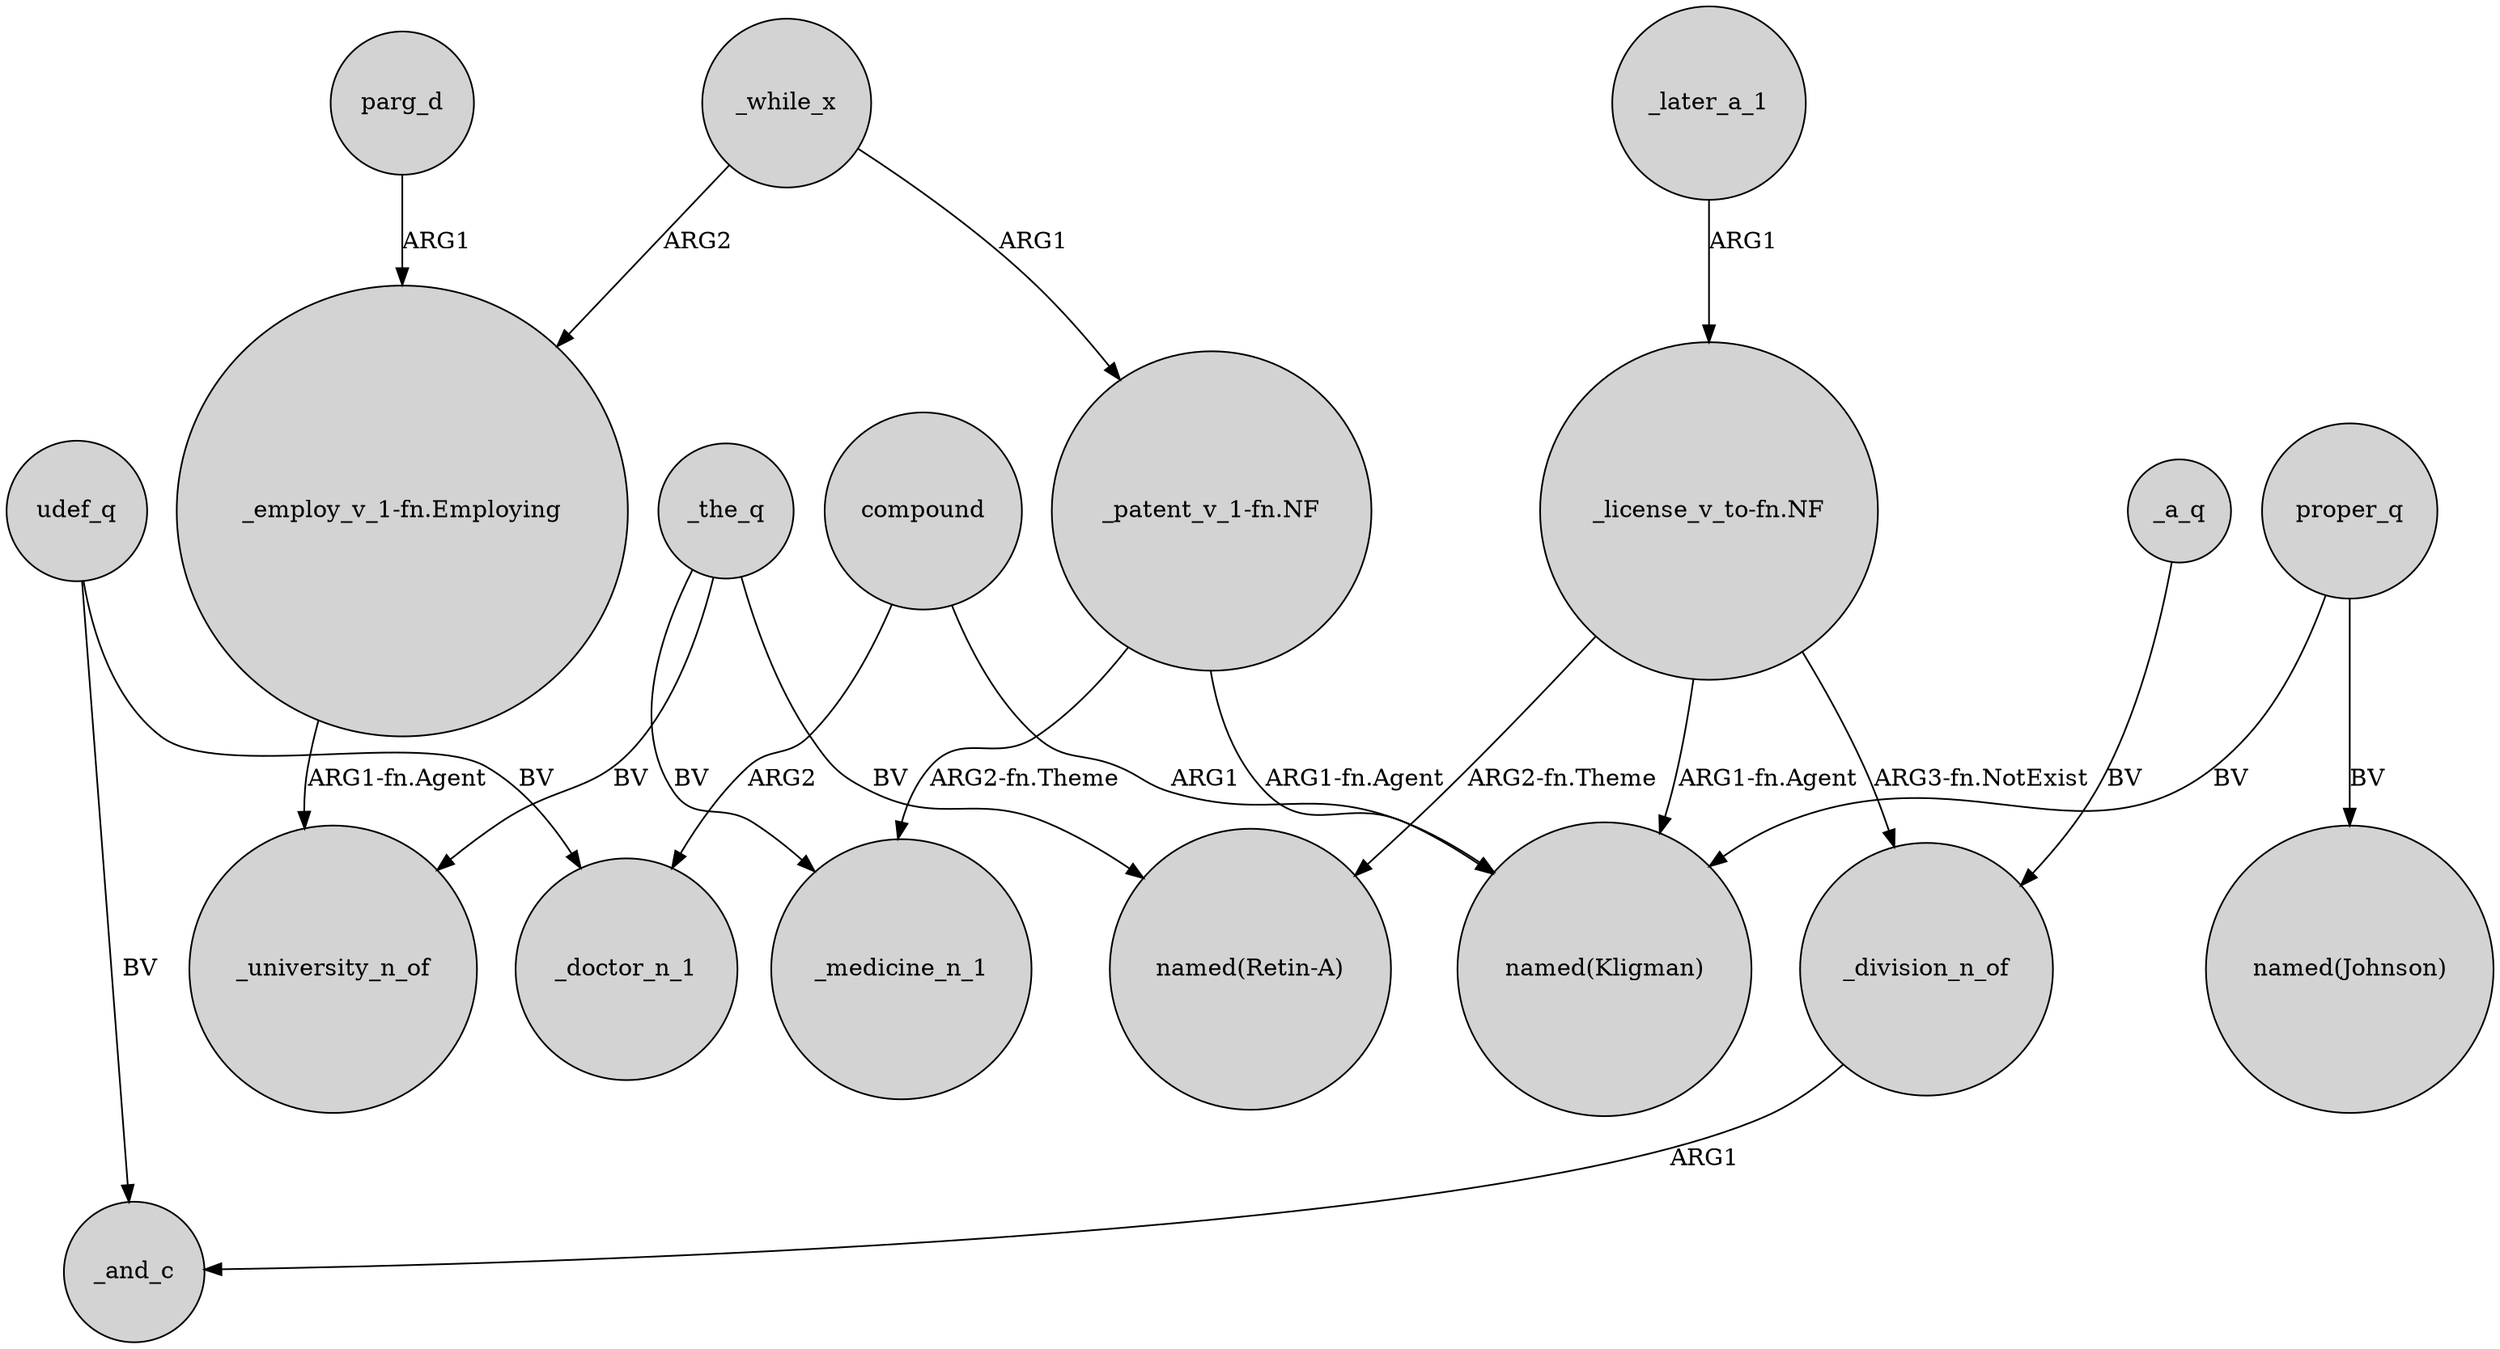 digraph {
	node [shape=circle style=filled]
	compound -> _doctor_n_1 [label=ARG2]
	"_license_v_to-fn.NF" -> _division_n_of [label="ARG3-fn.NotExist"]
	_the_q -> _university_n_of [label=BV]
	_the_q -> "named(Retin-A)" [label=BV]
	parg_d -> "_employ_v_1-fn.Employing" [label=ARG1]
	_while_x -> "_patent_v_1-fn.NF" [label=ARG1]
	"_license_v_to-fn.NF" -> "named(Kligman)" [label="ARG1-fn.Agent"]
	udef_q -> _doctor_n_1 [label=BV]
	_later_a_1 -> "_license_v_to-fn.NF" [label=ARG1]
	"_license_v_to-fn.NF" -> "named(Retin-A)" [label="ARG2-fn.Theme"]
	"_patent_v_1-fn.NF" -> _medicine_n_1 [label="ARG2-fn.Theme"]
	proper_q -> "named(Johnson)" [label=BV]
	_the_q -> _medicine_n_1 [label=BV]
	proper_q -> "named(Kligman)" [label=BV]
	"_employ_v_1-fn.Employing" -> _university_n_of [label="ARG1-fn.Agent"]
	compound -> "named(Kligman)" [label=ARG1]
	_while_x -> "_employ_v_1-fn.Employing" [label=ARG2]
	_a_q -> _division_n_of [label=BV]
	"_patent_v_1-fn.NF" -> "named(Kligman)" [label="ARG1-fn.Agent"]
	udef_q -> _and_c [label=BV]
	_division_n_of -> _and_c [label=ARG1]
}
